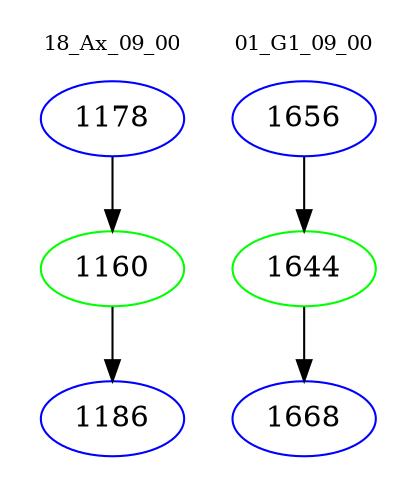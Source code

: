 digraph{
subgraph cluster_0 {
color = white
label = "18_Ax_09_00";
fontsize=10;
T0_1178 [label="1178", color="blue"]
T0_1178 -> T0_1160 [color="black"]
T0_1160 [label="1160", color="green"]
T0_1160 -> T0_1186 [color="black"]
T0_1186 [label="1186", color="blue"]
}
subgraph cluster_1 {
color = white
label = "01_G1_09_00";
fontsize=10;
T1_1656 [label="1656", color="blue"]
T1_1656 -> T1_1644 [color="black"]
T1_1644 [label="1644", color="green"]
T1_1644 -> T1_1668 [color="black"]
T1_1668 [label="1668", color="blue"]
}
}

